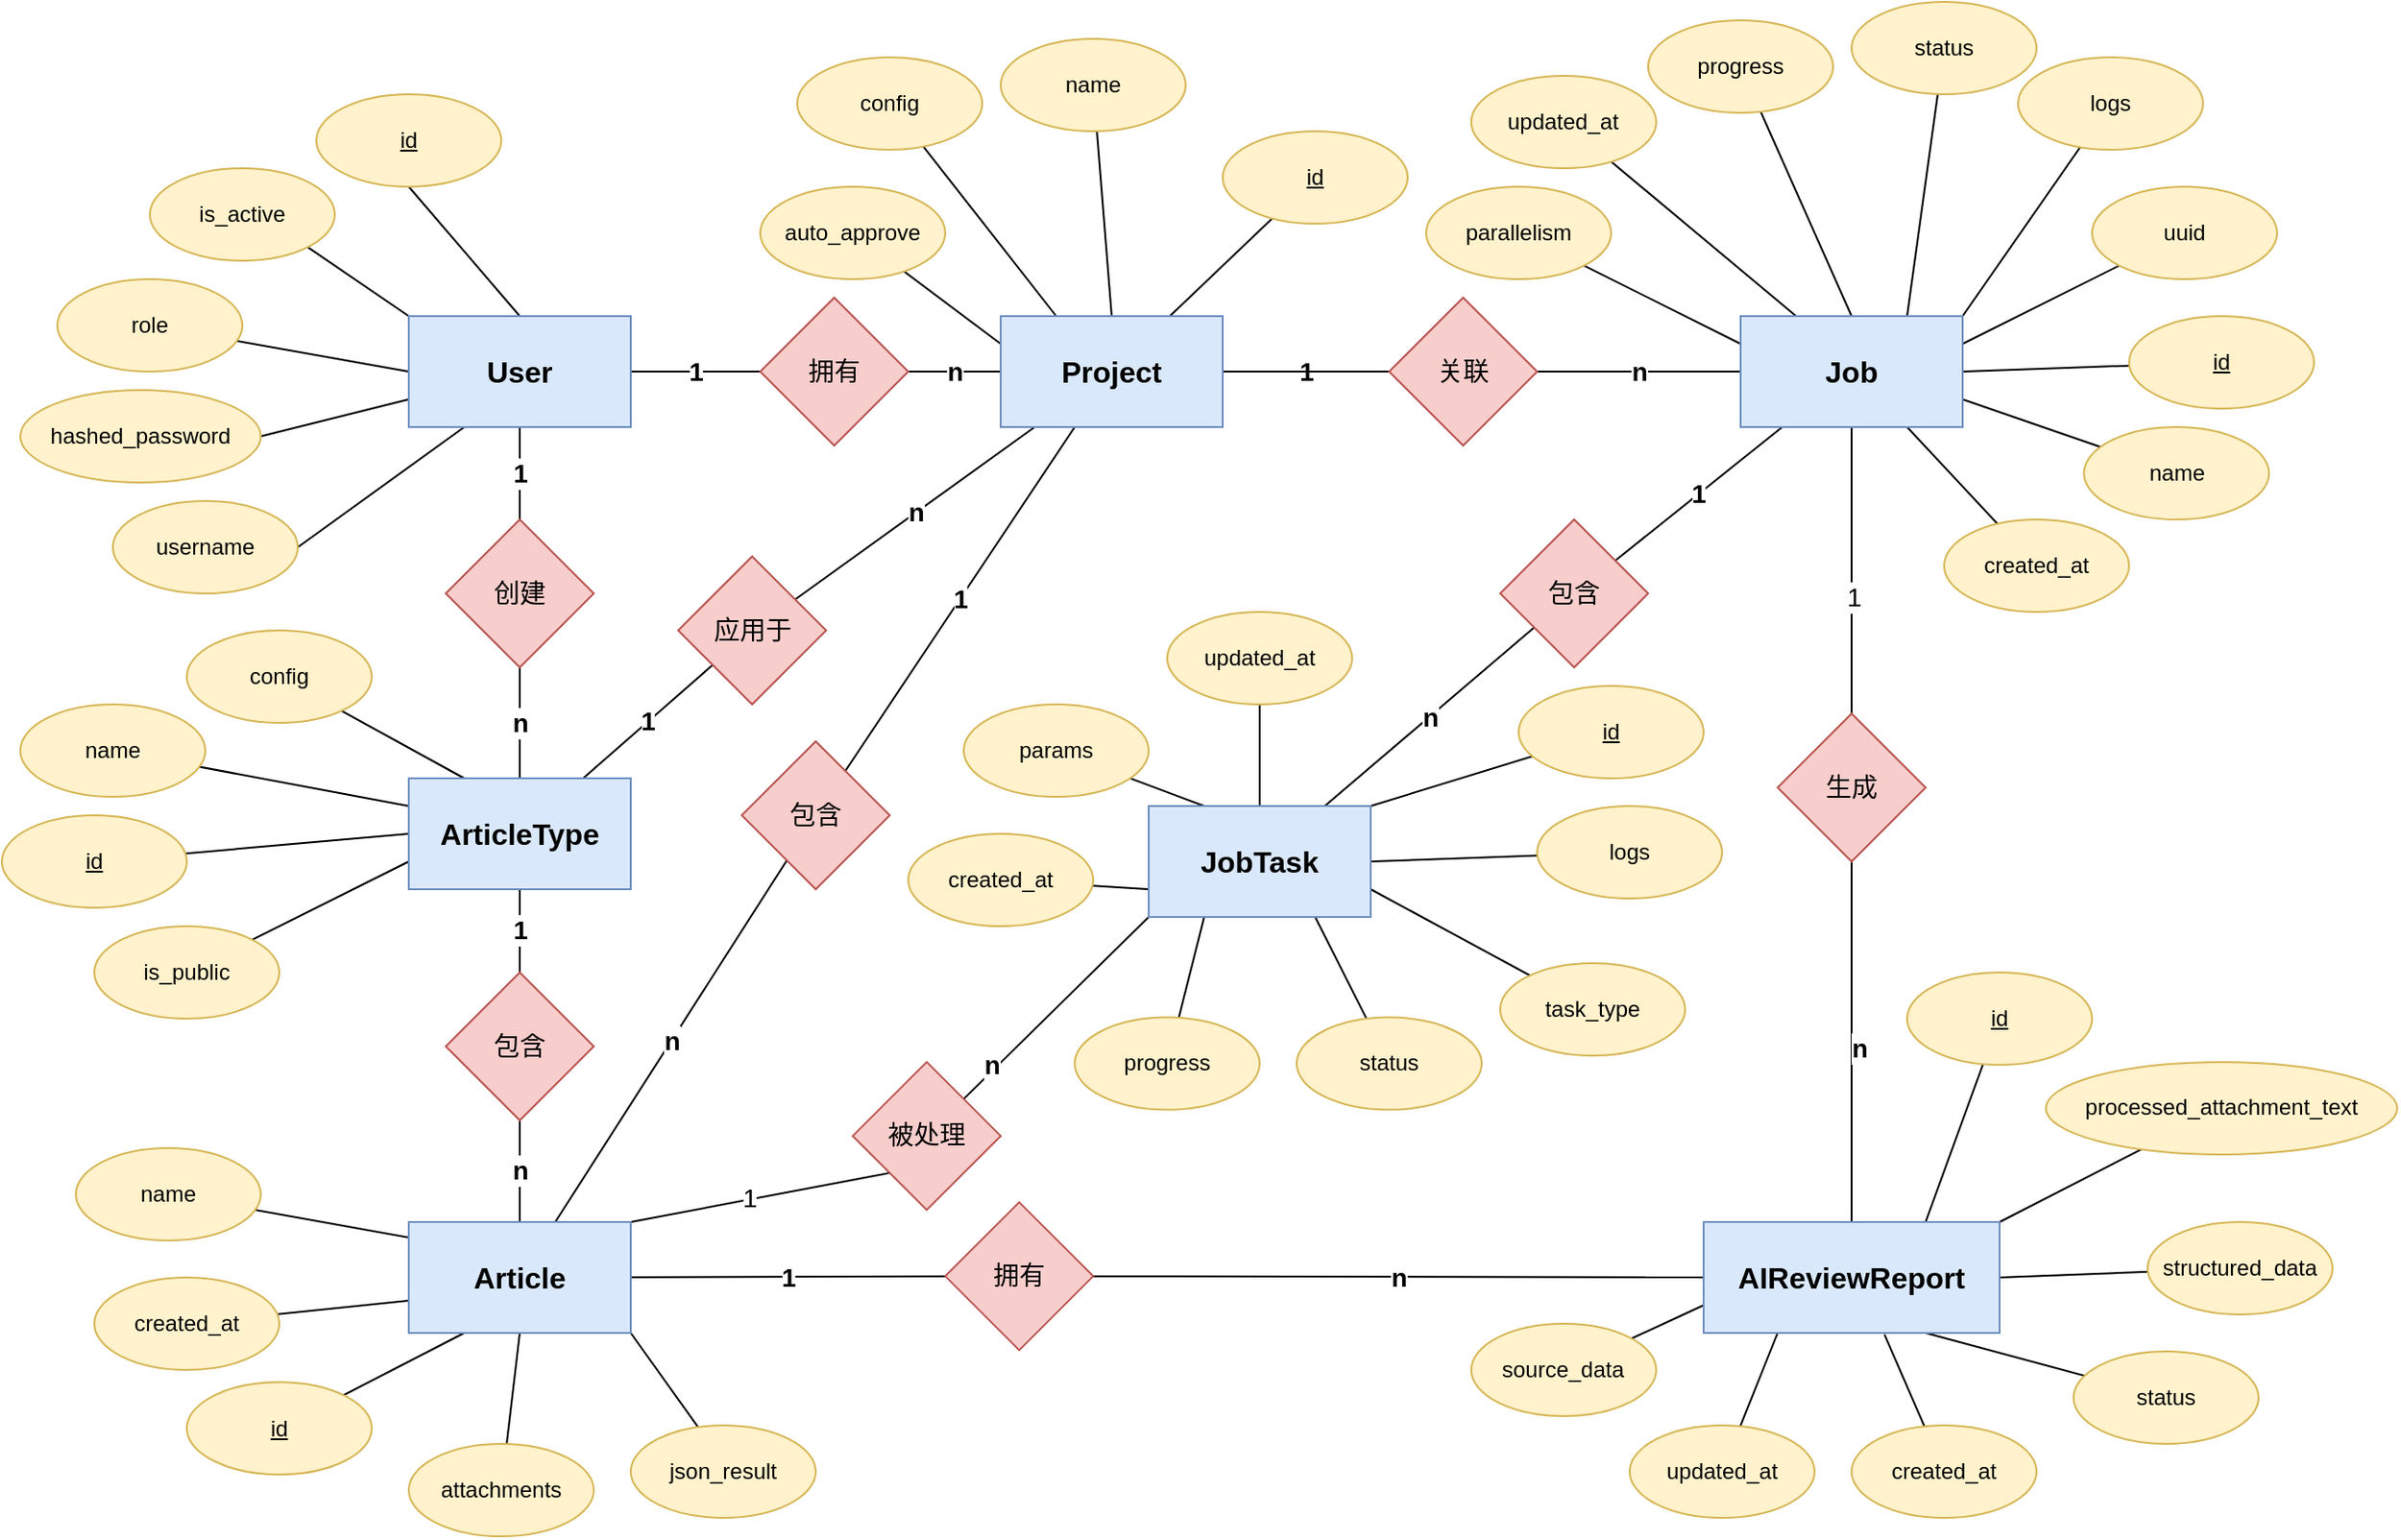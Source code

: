<mxfile version="26.1.1">
  <diagram id="b8f26b5c-89d9-4b7f-9432-519d7440ce40" name="Chen ER图">
    <mxGraphModel dx="3193" dy="1917" grid="1" gridSize="10" guides="1" tooltips="1" connect="1" arrows="1" fold="1" page="1" pageScale="1" pageWidth="1100" pageHeight="850" background="#ffffff" math="0" shadow="0">
      <root>
        <mxCell id="0" />
        <mxCell id="1" parent="0" />
        <mxCell id="95ea416f-9d2f-43e6-8af6-93708b3b0c7b" style="endArrow=none;html=1;rounded=0;exitX=0.5;exitY=0;exitDx=0;exitDy=0;entryX=0.5;entryY=1;entryDx=0;entryDy=0;" parent="1" source="0f52f72b-f653-425e-a764-6e0a7805a11f" target="acbae702-d81c-4e3a-a04f-28ee6f5536e4" edge="1">
          <mxGeometry relative="1" as="geometry">
            <mxPoint x="160" y="-50" as="targetPoint" />
          </mxGeometry>
        </mxCell>
        <mxCell id="088180b4-e568-499a-9685-5843b4ab21eb" style="endArrow=none;html=1;rounded=0;exitX=0.25;exitY=1;exitDx=0;exitDy=0;entryX=1;entryY=0.5;entryDx=0;entryDy=0;" parent="1" source="0f52f72b-f653-425e-a764-6e0a7805a11f" target="afe1233c-95b0-45e9-bfa1-876b697e8bc5" edge="1">
          <mxGeometry relative="1" as="geometry" />
        </mxCell>
        <mxCell id="17a6114d-7385-4bc7-9b52-130e266e1526" style="endArrow=none;html=1;rounded=0;exitX=0;exitY=0.75;exitDx=0;exitDy=0;entryX=1;entryY=0.5;entryDx=0;entryDy=0;" parent="1" source="0f52f72b-f653-425e-a764-6e0a7805a11f" target="5b58e9e0-ceda-48b9-88c9-aed46856b723" edge="1">
          <mxGeometry relative="1" as="geometry" />
        </mxCell>
        <mxCell id="2b4f36e7-c82d-429a-9399-d31b3f6251c6" style="endArrow=none;html=1;rounded=0;exitX=0;exitY=0.5;exitDx=0;exitDy=0;entryX=0.5;entryY=0.5;entryDx=0;entryDy=0;" parent="1" source="0f52f72b-f653-425e-a764-6e0a7805a11f" target="0756bb38-3cab-4e4a-a549-546690431b40" edge="1">
          <mxGeometry relative="1" as="geometry" />
        </mxCell>
        <mxCell id="30afef6e-3878-41d4-88fd-6acea609c1b0" style="endArrow=none;html=1;rounded=0;exitX=0;exitY=0;exitDx=0;exitDy=0;entryX=1;entryY=1;entryDx=0;entryDy=0;" parent="1" source="0f52f72b-f653-425e-a764-6e0a7805a11f" target="a53290d8-2d3c-40f3-b5ca-63de9484700b" edge="1">
          <mxGeometry relative="1" as="geometry" />
        </mxCell>
        <mxCell id="4306bcd9-fefb-49da-bfbe-58f205a47a3d" style="endArrow=none;html=1;rounded=0;exitX=0;exitY=0.5;exitDx=0;exitDy=0;entryX=0.5;entryY=0.5;entryDx=0;entryDy=0;" parent="1" source="64243c71-9cdf-4f65-8f91-01cc7c3189c3" target="740dc73a-60c1-4911-82ab-f6377c8d0152" edge="1">
          <mxGeometry relative="1" as="geometry" />
        </mxCell>
        <mxCell id="b7d748f2-88d3-4289-ac16-7aead9e4d2f0" style="endArrow=none;html=1;rounded=0;exitX=0;exitY=0.25;exitDx=0;exitDy=0;entryX=0.5;entryY=0.5;entryDx=0;entryDy=0;" parent="1" source="64243c71-9cdf-4f65-8f91-01cc7c3189c3" target="65373101-8db9-41cd-b1ce-6ed266073757" edge="1">
          <mxGeometry relative="1" as="geometry" />
        </mxCell>
        <mxCell id="7c41dc10-c5ac-4518-b59c-67a6e8389ff8" style="endArrow=none;html=1;rounded=0;entryX=0.5;entryY=0.5;entryDx=0;entryDy=0;exitX=0;exitY=0.75;exitDx=0;exitDy=0;" parent="1" source="64243c71-9cdf-4f65-8f91-01cc7c3189c3" target="1138cb7f-4fab-4612-97d8-83d34870dc92" edge="1">
          <mxGeometry relative="1" as="geometry">
            <mxPoint x="-690" y="100" as="sourcePoint" />
          </mxGeometry>
        </mxCell>
        <mxCell id="b1f21b5e-9d21-4900-bc99-76fe06db3a29" style="endArrow=none;html=1;rounded=0;exitX=0.25;exitY=0;exitDx=0;exitDy=0;entryX=0.5;entryY=0.5;entryDx=0;entryDy=0;" parent="1" source="64243c71-9cdf-4f65-8f91-01cc7c3189c3" target="0d5b797b-1e06-449f-9a1d-b02db56e9fb0" edge="1">
          <mxGeometry relative="1" as="geometry" />
        </mxCell>
        <mxCell id="4d1b2f7d-12f3-432f-a07e-ddbadd431c89" style="endArrow=none;html=1;rounded=0;exitX=0.25;exitY=1;exitDx=0;exitDy=0;entryX=0.5;entryY=0.5;entryDx=0;entryDy=0;" parent="1" source="a3feb421-9740-455f-ab6f-3b10d7488ae1" target="c6706ea8-3d93-4bf4-88bd-a5fb7600046c" edge="1">
          <mxGeometry relative="1" as="geometry" />
        </mxCell>
        <mxCell id="3d37961e-f525-49d6-a6f8-39d50fe15df6" style="endArrow=none;html=1;rounded=0;exitX=0.5;exitY=0.5;exitDx=0;exitDy=0;entryX=0.5;entryY=0.5;entryDx=0;entryDy=0;" parent="1" source="a3feb421-9740-455f-ab6f-3b10d7488ae1" target="9f529cfb-3b06-42b5-9303-4e60e69c57e5" edge="1">
          <mxGeometry relative="1" as="geometry" />
        </mxCell>
        <mxCell id="6220b486-fcfc-4fce-a974-b45e8eb53eb6" style="endArrow=none;html=1;rounded=0;exitX=0.5;exitY=1;exitDx=0;exitDy=0;entryX=0.5;entryY=0.5;entryDx=0;entryDy=0;" parent="1" source="a3feb421-9740-455f-ab6f-3b10d7488ae1" target="7aab472d-d2fa-491d-bceb-cc0860ea3e8c" edge="1">
          <mxGeometry relative="1" as="geometry" />
        </mxCell>
        <mxCell id="b8845afa-d526-48a1-ac17-544af8bbc650" style="endArrow=none;html=1;rounded=0;exitX=1;exitY=1;exitDx=0;exitDy=0;" parent="1" source="a3feb421-9740-455f-ab6f-3b10d7488ae1" edge="1">
          <mxGeometry relative="1" as="geometry">
            <mxPoint x="-640" y="450" as="targetPoint" />
            <Array as="points" />
          </mxGeometry>
        </mxCell>
        <mxCell id="bcfd6789-8c10-4999-97d2-fa2b61fdf2e9" style="endArrow=none;html=1;rounded=0;exitX=0.5;exitY=0.5;exitDx=0;exitDy=0;entryX=0.5;entryY=0.5;entryDx=0;entryDy=0;" parent="1" source="a3feb421-9740-455f-ab6f-3b10d7488ae1" target="bc27c580-e2f0-415b-afc4-756818281ec3" edge="1">
          <mxGeometry relative="1" as="geometry" />
        </mxCell>
        <mxCell id="512a89dd-329b-4a61-9c20-607a12bb8006" style="endArrow=none;html=1;rounded=0;exitX=0.75;exitY=0;exitDx=0;exitDy=0;entryX=0.5;entryY=0.5;entryDx=0;entryDy=0;" parent="1" source="81144d4e-b6b2-4494-b10d-a7060a1af8f5" target="e337a39f-b75e-4089-88a6-5692681b25d5" edge="1">
          <mxGeometry relative="1" as="geometry" />
        </mxCell>
        <mxCell id="5e4c9f09-4f34-4739-8ea1-2b59a003364d" style="endArrow=none;html=1;rounded=0;exitX=0;exitY=0.75;exitDx=0;exitDy=0;entryX=0.5;entryY=0.5;entryDx=0;entryDy=0;" parent="1" source="81144d4e-b6b2-4494-b10d-a7060a1af8f5" target="8f5333b3-99a9-458f-b97c-34b0340e6f73" edge="1">
          <mxGeometry relative="1" as="geometry" />
        </mxCell>
        <mxCell id="f429280a-8295-4c7d-b786-62bc3654fb8c" style="endArrow=none;html=1;rounded=0;exitX=1;exitY=0;exitDx=0;exitDy=0;entryX=0.5;entryY=0.5;entryDx=0;entryDy=0;" parent="1" source="81144d4e-b6b2-4494-b10d-a7060a1af8f5" target="d9ff9c12-022a-4317-ae55-21c74a1f1d67" edge="1">
          <mxGeometry relative="1" as="geometry" />
        </mxCell>
        <mxCell id="2ac8e14f-6b2f-4d3b-b342-c041e650269c" style="endArrow=none;html=1;rounded=0;exitX=0.611;exitY=1.014;exitDx=0;exitDy=0;entryX=0.5;entryY=0.5;entryDx=0;entryDy=0;exitPerimeter=0;" parent="1" source="81144d4e-b6b2-4494-b10d-a7060a1af8f5" target="fb8cb1fe-d79e-435c-a5c8-87bd6998b6ad" edge="1">
          <mxGeometry relative="1" as="geometry" />
        </mxCell>
        <mxCell id="893ade56-753f-4144-95cb-a02382201107" style="endArrow=none;html=1;rounded=0;exitX=0.25;exitY=1;exitDx=0;exitDy=0;entryX=0.5;entryY=0.5;entryDx=0;entryDy=0;" parent="1" source="81144d4e-b6b2-4494-b10d-a7060a1af8f5" target="3a1f4c1b-7430-49c7-b2cc-0b3b686880a5" edge="1">
          <mxGeometry relative="1" as="geometry" />
        </mxCell>
        <mxCell id="eeb83cee-daed-40b7-b5fd-6c120fa74e95" style="endArrow=none;html=1;rounded=0;exitX=0.75;exitY=1;exitDx=0;exitDy=0;entryX=0.5;entryY=0.5;entryDx=0;entryDy=0;" parent="1" source="81144d4e-b6b2-4494-b10d-a7060a1af8f5" target="023d79ad-2e8a-4738-aef1-9e1fcd5c003e" edge="1">
          <mxGeometry relative="1" as="geometry" />
        </mxCell>
        <mxCell id="77a3cb7c-3d7c-4451-893c-03883ac30a94" style="endArrow=none;html=1;rounded=0;exitX=1;exitY=0.5;exitDx=0;exitDy=0;entryX=0.5;entryY=0.5;entryDx=0;entryDy=0;" parent="1" source="81144d4e-b6b2-4494-b10d-a7060a1af8f5" target="4145046d-454f-4c64-8ec4-bd08d3622750" edge="1">
          <mxGeometry relative="1" as="geometry" />
        </mxCell>
        <mxCell id="9c78e8af-ea51-4eef-bc25-7818cfb2f215" style="endArrow=none;html=1;rounded=0;entryX=0.5;entryY=0.5;entryDx=0;entryDy=0;" parent="1" source="017e96d3-7baf-460e-be7c-a623c13a5a4d" target="b07351f0-4e18-44a6-8b77-e8c61b1ac1f5" edge="1">
          <mxGeometry relative="1" as="geometry" />
        </mxCell>
        <mxCell id="51857fc0-258c-499b-a86f-d460fa66d644" style="endArrow=none;html=1;rounded=0;entryX=0.5;entryY=0.5;entryDx=0;entryDy=0;exitX=0.5;exitY=0;exitDx=0;exitDy=0;" parent="1" source="017e96d3-7baf-460e-be7c-a623c13a5a4d" target="7f134630-fdfb-471f-aaf5-6c0e8c845dc3" edge="1">
          <mxGeometry relative="1" as="geometry">
            <mxPoint x="-400" y="-170" as="sourcePoint" />
          </mxGeometry>
        </mxCell>
        <mxCell id="d6c12f39-f6c2-42f8-9ac9-01d5e901484a" style="endArrow=none;html=1;rounded=0;exitX=0.25;exitY=0;exitDx=0;exitDy=0;entryX=0.5;entryY=0.5;entryDx=0;entryDy=0;" parent="1" source="017e96d3-7baf-460e-be7c-a623c13a5a4d" target="b572a7b3-c54d-4116-ad56-65057f838334" edge="1">
          <mxGeometry relative="1" as="geometry" />
        </mxCell>
        <mxCell id="afedc180-a651-4be0-a167-9daecd683f63" style="endArrow=none;html=1;rounded=0;exitX=0;exitY=0.25;exitDx=0;exitDy=0;entryX=0.5;entryY=0.5;entryDx=0;entryDy=0;" parent="1" source="017e96d3-7baf-460e-be7c-a623c13a5a4d" target="abcb0f0b-b39d-4fb9-b2af-70485494559d" edge="1">
          <mxGeometry relative="1" as="geometry" />
        </mxCell>
        <mxCell id="f42332de-89b5-46b2-8dcd-cda269ad011e" style="endArrow=none;html=1;rounded=0;exitX=1;exitY=0;exitDx=0;exitDy=0;entryX=0.5;entryY=0.5;entryDx=0;entryDy=0;" parent="1" source="9ad82ed9-7e34-482a-b7ef-8e9cdfc7b938" target="4a02a25e-e331-45e6-9b86-166f24a29235" edge="1">
          <mxGeometry relative="1" as="geometry" />
        </mxCell>
        <mxCell id="940b7f6a-f9f7-4b58-bcea-8c97b7f8085d" style="endArrow=none;html=1;rounded=0;entryX=0.5;entryY=0.5;entryDx=0;entryDy=0;exitX=1;exitY=0.75;exitDx=0;exitDy=0;" parent="1" source="9ad82ed9-7e34-482a-b7ef-8e9cdfc7b938" target="f329aab4-d2d6-42c2-9948-4b451bc6bf4d" edge="1">
          <mxGeometry relative="1" as="geometry">
            <mxPoint x="-290" y="130" as="sourcePoint" />
          </mxGeometry>
        </mxCell>
        <mxCell id="49c4babf-3b70-4ed8-9199-d4822d736928" style="endArrow=none;html=1;rounded=0;exitX=0.75;exitY=1;exitDx=0;exitDy=0;entryX=0.5;entryY=0.5;entryDx=0;entryDy=0;" parent="1" source="9ad82ed9-7e34-482a-b7ef-8e9cdfc7b938" target="94631b51-c2d5-4dcf-a5f5-01d8318c5e9a" edge="1">
          <mxGeometry relative="1" as="geometry" />
        </mxCell>
        <mxCell id="23fc3bc9-501e-4b0f-8988-a22d20ff7467" style="endArrow=none;html=1;rounded=0;exitX=0.25;exitY=1;exitDx=0;exitDy=0;entryX=0.5;entryY=0.5;entryDx=0;entryDy=0;" parent="1" source="9ad82ed9-7e34-482a-b7ef-8e9cdfc7b938" target="b2f01658-f7de-4d84-aa2d-f9dd04c55865" edge="1">
          <mxGeometry relative="1" as="geometry" />
        </mxCell>
        <mxCell id="15acafe4-8768-4726-9263-e7b5390b06bc" style="endArrow=none;html=1;rounded=0;entryX=0.5;entryY=0.5;entryDx=0;entryDy=0;exitX=1;exitY=0.5;exitDx=0;exitDy=0;" parent="1" source="9ad82ed9-7e34-482a-b7ef-8e9cdfc7b938" target="39aca77f-5ef5-47ea-89f2-9b23006e168a" edge="1">
          <mxGeometry relative="1" as="geometry">
            <mxPoint x="-280" y="110" as="sourcePoint" />
          </mxGeometry>
        </mxCell>
        <mxCell id="6667185c-e2e8-4586-93e4-0d2a7d46a8a7" style="endArrow=none;html=1;rounded=0;exitX=0.25;exitY=0;exitDx=0;exitDy=0;entryX=0.5;entryY=0.5;entryDx=0;entryDy=0;" parent="1" source="9ad82ed9-7e34-482a-b7ef-8e9cdfc7b938" target="10736081-7aa7-4258-baa6-32b93f8f213e" edge="1">
          <mxGeometry relative="1" as="geometry" />
        </mxCell>
        <mxCell id="a2d192af-3170-49ff-bddb-1c418769bb72" style="endArrow=none;html=1;rounded=0;exitX=0;exitY=0.75;exitDx=0;exitDy=0;entryX=0.5;entryY=0.5;entryDx=0;entryDy=0;" parent="1" source="9ad82ed9-7e34-482a-b7ef-8e9cdfc7b938" target="f652fa52-936d-49e8-8fb5-1e2908df75ad" edge="1">
          <mxGeometry relative="1" as="geometry" />
        </mxCell>
        <mxCell id="9caa5286-72df-4e35-ad8f-ce7bb10374ff" style="endArrow=none;html=1;rounded=0;exitX=0.5;exitY=0;exitDx=0;exitDy=0;entryX=0.5;entryY=0.5;entryDx=0;entryDy=0;" parent="1" source="9ad82ed9-7e34-482a-b7ef-8e9cdfc7b938" target="cd08c92b-2a22-4510-828a-e1309936528c" edge="1">
          <mxGeometry relative="1" as="geometry" />
        </mxCell>
        <mxCell id="500ed551-ce19-4b38-8e55-f0b9113b56b8" style="endArrow=none;html=1;rounded=0;exitX=0.5;exitY=0.5;exitDx=0;exitDy=0;entryX=0.5;entryY=0.5;entryDx=0;entryDy=0;" parent="1" source="682d3e0e-d489-46df-b772-fffde234e973" target="ec9b4d43-aadf-435c-a224-317208901154" edge="1">
          <mxGeometry relative="1" as="geometry" />
        </mxCell>
        <mxCell id="2103f634-88e8-4b9d-a6ff-230eac77adba" style="endArrow=none;html=1;rounded=0;exitX=1;exitY=0.25;exitDx=0;exitDy=0;entryX=0.5;entryY=0.5;entryDx=0;entryDy=0;" parent="1" source="682d3e0e-d489-46df-b772-fffde234e973" target="d366d580-4e07-4304-aa0c-669e9bcfb49e" edge="1">
          <mxGeometry relative="1" as="geometry" />
        </mxCell>
        <mxCell id="8a5da8c1-e912-4eb1-81b3-52943b40bf82" style="endArrow=none;html=1;rounded=0;exitX=1;exitY=0.75;exitDx=0;exitDy=0;entryX=0.5;entryY=0.5;entryDx=0;entryDy=0;" parent="1" source="682d3e0e-d489-46df-b772-fffde234e973" target="f76196b5-c889-4a70-8db1-a758506cd167" edge="1">
          <mxGeometry relative="1" as="geometry" />
        </mxCell>
        <mxCell id="479ebef9-9f4e-4a8e-9ce8-a49355e19ba4" style="endArrow=none;html=1;rounded=0;exitX=0.75;exitY=0;exitDx=0;exitDy=0;entryX=0.5;entryY=0.5;entryDx=0;entryDy=0;" parent="1" source="682d3e0e-d489-46df-b772-fffde234e973" target="8d2a09ae-2011-4f79-9630-cbd5c0b5fb68" edge="1">
          <mxGeometry relative="1" as="geometry" />
        </mxCell>
        <mxCell id="97cccac3-bec2-4e23-8947-e20c45cd33f0" style="endArrow=none;html=1;rounded=0;exitX=0.5;exitY=0;exitDx=0;exitDy=0;entryX=0.5;entryY=0.5;entryDx=0;entryDy=0;" parent="1" source="682d3e0e-d489-46df-b772-fffde234e973" target="8b82b1f7-6f76-438a-9dad-f8a311df664c" edge="1">
          <mxGeometry relative="1" as="geometry" />
        </mxCell>
        <mxCell id="b51e1b19-4d2c-4c3e-aeee-48ee9f3ec0e3" style="endArrow=none;html=1;rounded=0;exitX=1;exitY=0;exitDx=0;exitDy=0;entryX=0.5;entryY=0.5;entryDx=0;entryDy=0;" parent="1" source="682d3e0e-d489-46df-b772-fffde234e973" target="ec8cfb7f-558a-4472-9ff4-d20d8971af96" edge="1">
          <mxGeometry relative="1" as="geometry" />
        </mxCell>
        <mxCell id="3127400f-15f4-46ac-8d8b-ad9a81715ee0" style="endArrow=none;html=1;rounded=0;exitX=0;exitY=0.25;exitDx=0;exitDy=0;entryX=0.5;entryY=0.5;entryDx=0;entryDy=0;" parent="1" source="682d3e0e-d489-46df-b772-fffde234e973" target="44921ad7-ca46-414a-a4d6-ce2132616458" edge="1">
          <mxGeometry relative="1" as="geometry" />
        </mxCell>
        <mxCell id="af0f5193-3fa6-4e40-9077-3162e485e604" style="endArrow=none;html=1;rounded=0;exitX=0.75;exitY=1;exitDx=0;exitDy=0;entryX=0.5;entryY=0.5;entryDx=0;entryDy=0;" parent="1" source="682d3e0e-d489-46df-b772-fffde234e973" target="66d19e7d-ff6c-4532-ba94-e49e0feeae8c" edge="1">
          <mxGeometry relative="1" as="geometry" />
        </mxCell>
        <mxCell id="4a081d12-2856-4768-8a5d-57cd7a8dd90e" style="endArrow=none;html=1;rounded=0;exitX=0.25;exitY=0;exitDx=0;exitDy=0;entryX=0.5;entryY=0.5;entryDx=0;entryDy=0;" parent="1" source="682d3e0e-d489-46df-b772-fffde234e973" target="8ae381b8-52d2-408a-9be6-c50405f8971f" edge="1">
          <mxGeometry relative="1" as="geometry" />
        </mxCell>
        <mxCell id="2a124509-7648-4985-881f-721fca8add86" value="1" style="endArrow=none;html=1;rounded=0;fontSize=14;fontStyle=1;labelBackgroundColor=#FFFFFF;" parent="1" source="0f52f72b-f653-425e-a764-6e0a7805a11f" target="b064bb81-0089-4058-bb31-ed2b7c9ce758" edge="1">
          <mxGeometry relative="1" as="geometry" />
        </mxCell>
        <mxCell id="7a6685f8-4eed-451e-aa59-11d8da59e939" value="n" style="endArrow=none;html=1;rounded=0;fontSize=14;fontStyle=1;labelBackgroundColor=#FFFFFF;" parent="1" source="b064bb81-0089-4058-bb31-ed2b7c9ce758" target="64243c71-9cdf-4f65-8f91-01cc7c3189c3" edge="1">
          <mxGeometry relative="1" as="geometry" />
        </mxCell>
        <mxCell id="a3ae88b5-da59-4c04-b9df-0e197bb0cc25" value="1" style="endArrow=none;html=1;rounded=0;fontSize=14;fontStyle=1;labelBackgroundColor=#FFFFFF;" parent="1" source="0f52f72b-f653-425e-a764-6e0a7805a11f" target="2e6ba168-9de8-4def-b25f-e8a09bd5208a" edge="1">
          <mxGeometry relative="1" as="geometry" />
        </mxCell>
        <mxCell id="ec668ec6-202b-4fa2-b9fa-816c7b5cd1e0" value="n" style="endArrow=none;html=1;rounded=0;fontSize=14;fontStyle=1;labelBackgroundColor=#FFFFFF;" parent="1" source="2e6ba168-9de8-4def-b25f-e8a09bd5208a" target="017e96d3-7baf-460e-be7c-a623c13a5a4d" edge="1">
          <mxGeometry relative="1" as="geometry" />
        </mxCell>
        <mxCell id="6201b3e0-709e-4759-9956-2c34774fdc37" value="1" style="endArrow=none;html=1;rounded=0;fontSize=14;fontStyle=1;labelBackgroundColor=#FFFFFF;" parent="1" source="64243c71-9cdf-4f65-8f91-01cc7c3189c3" target="c8b34bcb-e5e6-45e2-b5e8-ff7d5fbd7eba" edge="1">
          <mxGeometry relative="1" as="geometry" />
        </mxCell>
        <mxCell id="3cd39083-3c16-423f-90c5-911ad7cd0bfe" value="n" style="endArrow=none;html=1;rounded=0;fontSize=14;fontStyle=1;labelBackgroundColor=#FFFFFF;" parent="1" source="c8b34bcb-e5e6-45e2-b5e8-ff7d5fbd7eba" target="a3feb421-9740-455f-ab6f-3b10d7488ae1" edge="1">
          <mxGeometry relative="1" as="geometry" />
        </mxCell>
        <mxCell id="fac2f07f-8f0e-4b1c-9aea-1b24084505cf" value="1" style="endArrow=none;html=1;rounded=0;fontSize=14;fontStyle=1;labelBackgroundColor=#FFFFFF;" parent="1" source="64243c71-9cdf-4f65-8f91-01cc7c3189c3" target="1134b965-5645-4168-a20f-41c600278583" edge="1">
          <mxGeometry relative="1" as="geometry" />
        </mxCell>
        <mxCell id="e1ce40af-6a80-41b1-a610-0f3f5f237905" value="n" style="endArrow=none;html=1;rounded=0;fontSize=14;fontStyle=1;labelBackgroundColor=#FFFFFF;" parent="1" source="1134b965-5645-4168-a20f-41c600278583" target="017e96d3-7baf-460e-be7c-a623c13a5a4d" edge="1">
          <mxGeometry relative="1" as="geometry" />
        </mxCell>
        <mxCell id="224f3afd-bfcd-40ad-92c9-15676c101c0d" value="1" style="endArrow=none;html=1;rounded=0;fontSize=14;fontStyle=1;labelBackgroundColor=#FFFFFF;" parent="1" source="017e96d3-7baf-460e-be7c-a623c13a5a4d" target="5832b5ce-5884-4612-a27b-b08152fceed5" edge="1">
          <mxGeometry relative="1" as="geometry" />
        </mxCell>
        <mxCell id="7001757a-912f-4f95-8611-bd76d1e3fb9b" value="n" style="endArrow=none;html=1;rounded=0;fontSize=14;fontStyle=1;labelBackgroundColor=#FFFFFF;" parent="1" source="5832b5ce-5884-4612-a27b-b08152fceed5" target="a3feb421-9740-455f-ab6f-3b10d7488ae1" edge="1">
          <mxGeometry relative="1" as="geometry" />
        </mxCell>
        <mxCell id="07a2efa6-8c67-4f25-9db2-75e64abbc559" value="1" style="endArrow=none;html=1;rounded=0;fontSize=14;fontStyle=1;labelBackgroundColor=#FFFFFF;" parent="1" source="017e96d3-7baf-460e-be7c-a623c13a5a4d" target="66c4b899-4ca0-4702-81bd-f78cce6bb219" edge="1">
          <mxGeometry relative="1" as="geometry" />
        </mxCell>
        <mxCell id="d34d901b-1a99-4816-988f-52035b8d9e9d" value="n" style="endArrow=none;html=1;rounded=0;fontSize=14;fontStyle=1;labelBackgroundColor=#FFFFFF;exitX=1;exitY=0.5;exitDx=0;exitDy=0;" parent="1" source="66c4b899-4ca0-4702-81bd-f78cce6bb219" target="682d3e0e-d489-46df-b772-fffde234e973" edge="1">
          <mxGeometry relative="1" as="geometry" />
        </mxCell>
        <mxCell id="5c1c5e2b-0417-4bb3-8227-00f1c42f43dc" value="1" style="endArrow=none;html=1;rounded=0;fontSize=14;fontStyle=1;labelBackgroundColor=#FFFFFF;" parent="1" source="a3feb421-9740-455f-ab6f-3b10d7488ae1" target="ce8cdcd6-ee75-42b0-9690-b7d93cfce0c6" edge="1">
          <mxGeometry relative="1" as="geometry" />
        </mxCell>
        <mxCell id="465e5711-a5d2-4f84-9989-09bb43367a14" value="n" style="endArrow=none;html=1;rounded=0;fontSize=14;fontStyle=1;labelBackgroundColor=#FFFFFF;" parent="1" source="ce8cdcd6-ee75-42b0-9690-b7d93cfce0c6" target="81144d4e-b6b2-4494-b10d-a7060a1af8f5" edge="1">
          <mxGeometry relative="1" as="geometry" />
        </mxCell>
        <mxCell id="bcae5869-c9c9-4bc7-8fc8-f9a230ae7a9b" value="1" style="endArrow=none;html=1;rounded=0;fontSize=14;fontStyle=1;labelBackgroundColor=#FFFFFF;" parent="1" source="682d3e0e-d489-46df-b772-fffde234e973" target="10db27b4-4c9e-49e6-ad9b-dfdd784d947e" edge="1">
          <mxGeometry relative="1" as="geometry" />
        </mxCell>
        <mxCell id="00bfa9ef-7cc0-4b9c-a19f-021b90425fea" value="n" style="endArrow=none;html=1;rounded=0;fontSize=14;fontStyle=1;labelBackgroundColor=#FFFFFF;" parent="1" source="10db27b4-4c9e-49e6-ad9b-dfdd784d947e" target="9ad82ed9-7e34-482a-b7ef-8e9cdfc7b938" edge="1">
          <mxGeometry relative="1" as="geometry" />
        </mxCell>
        <mxCell id="9IuJPhLkIu5r5T0pvkx9-5" value="" style="endArrow=none;html=1;rounded=0;fontSize=14;fontStyle=1;labelBackgroundColor=#FFFFFF;" edge="1" parent="1" source="66c4b899-4ca0-4702-81bd-f78cce6bb219" target="017e96d3-7baf-460e-be7c-a623c13a5a4d">
          <mxGeometry relative="1" as="geometry">
            <mxPoint x="237" y="508" as="sourcePoint" />
            <mxPoint x="183" y="-120" as="targetPoint" />
          </mxGeometry>
        </mxCell>
        <mxCell id="9IuJPhLkIu5r5T0pvkx9-23" value="" style="endArrow=none;html=1;rounded=0;entryX=0.5;entryY=1;entryDx=0;entryDy=0;exitX=0.5;exitY=0;exitDx=0;exitDy=0;textShadow=1;fontSize=14;fontStyle=1" edge="1" parent="1" source="9IuJPhLkIu5r5T0pvkx9-7" target="682d3e0e-d489-46df-b772-fffde234e973">
          <mxGeometry width="50" height="50" relative="1" as="geometry">
            <mxPoint x="-50" as="sourcePoint" />
            <mxPoint y="-50" as="targetPoint" />
          </mxGeometry>
        </mxCell>
        <mxCell id="9IuJPhLkIu5r5T0pvkx9-38" value="1" style="edgeLabel;html=1;align=center;verticalAlign=middle;resizable=0;points=[];fontSize=14;" vertex="1" connectable="0" parent="9IuJPhLkIu5r5T0pvkx9-23">
          <mxGeometry x="-0.189" y="-1" relative="1" as="geometry">
            <mxPoint as="offset" />
          </mxGeometry>
        </mxCell>
        <mxCell id="9IuJPhLkIu5r5T0pvkx9-24" value="" style="endArrow=none;html=1;rounded=0;entryX=0.5;entryY=1;entryDx=0;entryDy=0;exitX=0.5;exitY=0;exitDx=0;exitDy=0;" edge="1" parent="1" source="81144d4e-b6b2-4494-b10d-a7060a1af8f5" target="9IuJPhLkIu5r5T0pvkx9-7">
          <mxGeometry width="50" height="50" relative="1" as="geometry">
            <mxPoint x="-50" y="170" as="sourcePoint" />
            <mxPoint y="120" as="targetPoint" />
          </mxGeometry>
        </mxCell>
        <mxCell id="9IuJPhLkIu5r5T0pvkx9-39" value="n" style="edgeLabel;html=1;align=center;verticalAlign=middle;resizable=0;points=[];fontSize=14;fontStyle=1" vertex="1" connectable="0" parent="9IuJPhLkIu5r5T0pvkx9-24">
          <mxGeometry x="-0.033" y="-4" relative="1" as="geometry">
            <mxPoint as="offset" />
          </mxGeometry>
        </mxCell>
        <mxCell id="9IuJPhLkIu5r5T0pvkx9-32" value="" style="endArrow=none;html=1;rounded=0;exitX=1;exitY=0;exitDx=0;exitDy=0;entryX=0;entryY=1;entryDx=0;entryDy=0;fontSize=14;fontStyle=1" edge="1" parent="1" source="a3feb421-9740-455f-ab6f-3b10d7488ae1" target="9IuJPhLkIu5r5T0pvkx9-30">
          <mxGeometry width="50" height="50" relative="1" as="geometry">
            <mxPoint x="-670" y="320" as="sourcePoint" />
            <mxPoint x="-620" y="270" as="targetPoint" />
          </mxGeometry>
        </mxCell>
        <mxCell id="9IuJPhLkIu5r5T0pvkx9-36" value="1" style="edgeLabel;html=1;align=center;verticalAlign=middle;resizable=0;points=[];fontSize=14;" vertex="1" connectable="0" parent="9IuJPhLkIu5r5T0pvkx9-32">
          <mxGeometry x="-0.089" relative="1" as="geometry">
            <mxPoint y="-1" as="offset" />
          </mxGeometry>
        </mxCell>
        <mxCell id="9IuJPhLkIu5r5T0pvkx9-33" value="" style="endArrow=none;html=1;rounded=0;exitX=1;exitY=0;exitDx=0;exitDy=0;entryX=0;entryY=1;entryDx=0;entryDy=0;" edge="1" parent="1" source="9IuJPhLkIu5r5T0pvkx9-30" target="9ad82ed9-7e34-482a-b7ef-8e9cdfc7b938">
          <mxGeometry width="50" height="50" relative="1" as="geometry">
            <mxPoint x="-480" y="243.44" as="sourcePoint" />
            <mxPoint x="-430" y="193.44" as="targetPoint" />
          </mxGeometry>
        </mxCell>
        <mxCell id="9IuJPhLkIu5r5T0pvkx9-37" value="n" style="edgeLabel;html=1;align=center;verticalAlign=middle;resizable=0;points=[];fontStyle=1;fontSize=14;" vertex="1" connectable="0" parent="9IuJPhLkIu5r5T0pvkx9-33">
          <mxGeometry x="-0.653" y="2" relative="1" as="geometry">
            <mxPoint x="-1" as="offset" />
          </mxGeometry>
        </mxCell>
        <mxCell id="0f52f72b-f653-425e-a764-6e0a7805a11f" value="User" style="rounded=0;whiteSpace=wrap;html=1;fillColor=#dae8fc;strokeColor=#6c8ebf;fontSize=16;fontStyle=1;" parent="1" vertex="1">
          <mxGeometry x="-810" y="-170" width="120" height="60" as="geometry" />
        </mxCell>
        <mxCell id="acbae702-d81c-4e3a-a04f-28ee6f5536e4" value="id" style="ellipse;whiteSpace=wrap;html=1;fillColor=#fff2cc;strokeColor=#d6b656;fontStyle=4;" parent="1" vertex="1">
          <mxGeometry x="-860.0" y="-290" width="100" height="50" as="geometry" />
        </mxCell>
        <mxCell id="afe1233c-95b0-45e9-bfa1-876b697e8bc5" value="username" style="ellipse;whiteSpace=wrap;html=1;fillColor=#fff2cc;strokeColor=#d6b656;" parent="1" vertex="1">
          <mxGeometry x="-969.997" y="-70.0" width="100" height="50" as="geometry" />
        </mxCell>
        <mxCell id="5b58e9e0-ceda-48b9-88c9-aed46856b723" value="hashed_password" style="ellipse;whiteSpace=wrap;html=1;fillColor=#fff2cc;strokeColor=#d6b656;" parent="1" vertex="1">
          <mxGeometry x="-1020" y="-130" width="130" height="50" as="geometry" />
        </mxCell>
        <mxCell id="0756bb38-3cab-4e4a-a549-546690431b40" value="role" style="ellipse;whiteSpace=wrap;html=1;fillColor=#fff2cc;strokeColor=#d6b656;" parent="1" vertex="1">
          <mxGeometry x="-1000.003" y="-190.001" width="100" height="50" as="geometry" />
        </mxCell>
        <mxCell id="a53290d8-2d3c-40f3-b5ca-63de9484700b" value="is_active" style="ellipse;whiteSpace=wrap;html=1;fillColor=#fff2cc;strokeColor=#d6b656;" parent="1" vertex="1">
          <mxGeometry x="-949.997" y="-250.0" width="100" height="50" as="geometry" />
        </mxCell>
        <mxCell id="64243c71-9cdf-4f65-8f91-01cc7c3189c3" value="ArticleType" style="rounded=0;whiteSpace=wrap;html=1;fillColor=#dae8fc;strokeColor=#6c8ebf;fontSize=16;fontStyle=1;" parent="1" vertex="1">
          <mxGeometry x="-810.01" y="80" width="120" height="60" as="geometry" />
        </mxCell>
        <mxCell id="740dc73a-60c1-4911-82ab-f6377c8d0152" value="id" style="ellipse;whiteSpace=wrap;html=1;fillColor=#fff2cc;strokeColor=#d6b656;fontStyle=4;" parent="1" vertex="1">
          <mxGeometry x="-1030" y="100" width="100" height="50" as="geometry" />
        </mxCell>
        <mxCell id="65373101-8db9-41cd-b1ce-6ed266073757" value="name" style="ellipse;whiteSpace=wrap;html=1;fillColor=#fff2cc;strokeColor=#d6b656;" parent="1" vertex="1">
          <mxGeometry x="-1019.997" y="40.0" width="100" height="50" as="geometry" />
        </mxCell>
        <mxCell id="1138cb7f-4fab-4612-97d8-83d34870dc92" value="is_public" style="ellipse;whiteSpace=wrap;html=1;fillColor=#fff2cc;strokeColor=#d6b656;" parent="1" vertex="1">
          <mxGeometry x="-980.003" y="160.001" width="100" height="50" as="geometry" />
        </mxCell>
        <mxCell id="0d5b797b-1e06-449f-9a1d-b02db56e9fb0" value="config" style="ellipse;whiteSpace=wrap;html=1;fillColor=#fff2cc;strokeColor=#d6b656;" parent="1" vertex="1">
          <mxGeometry x="-930.003" y="-0.001" width="100" height="50" as="geometry" />
        </mxCell>
        <mxCell id="a3feb421-9740-455f-ab6f-3b10d7488ae1" value="Article" style="rounded=0;whiteSpace=wrap;html=1;fillColor=#dae8fc;strokeColor=#6c8ebf;fontSize=16;fontStyle=1;" parent="1" vertex="1">
          <mxGeometry x="-810.01" y="320" width="120" height="60" as="geometry" />
        </mxCell>
        <mxCell id="c6706ea8-3d93-4bf4-88bd-a5fb7600046c" value="id" style="ellipse;whiteSpace=wrap;html=1;fillColor=#fff2cc;strokeColor=#d6b656;fontStyle=4;" parent="1" vertex="1">
          <mxGeometry x="-930" y="406.57" width="100" height="50" as="geometry" />
        </mxCell>
        <mxCell id="9f529cfb-3b06-42b5-9303-4e60e69c57e5" value="name" style="ellipse;whiteSpace=wrap;html=1;fillColor=#fff2cc;strokeColor=#d6b656;" parent="1" vertex="1">
          <mxGeometry x="-990.001" y="279.999" width="100" height="50" as="geometry" />
        </mxCell>
        <mxCell id="7aab472d-d2fa-491d-bceb-cc0860ea3e8c" value="attachments" style="ellipse;whiteSpace=wrap;html=1;fillColor=#fff2cc;strokeColor=#d6b656;" parent="1" vertex="1">
          <mxGeometry x="-810" y="440" width="100" height="50" as="geometry" />
        </mxCell>
        <mxCell id="6fb69afa-db4c-4bb3-9ec8-4d8c2cc37bf7" value="json_result" style="ellipse;whiteSpace=wrap;html=1;fillColor=#fff2cc;strokeColor=#d6b656;" parent="1" vertex="1">
          <mxGeometry x="-690.01" y="430.0" width="100" height="50" as="geometry" />
        </mxCell>
        <mxCell id="bc27c580-e2f0-415b-afc4-756818281ec3" value="created_at" style="ellipse;whiteSpace=wrap;html=1;fillColor=#fff2cc;strokeColor=#d6b656;" parent="1" vertex="1">
          <mxGeometry x="-980" y="350" width="100" height="50" as="geometry" />
        </mxCell>
        <mxCell id="81144d4e-b6b2-4494-b10d-a7060a1af8f5" value="AIReviewReport" style="rounded=0;whiteSpace=wrap;html=1;fillColor=#dae8fc;strokeColor=#6c8ebf;fontSize=16;fontStyle=1;" parent="1" vertex="1">
          <mxGeometry x="-110.0" y="320" width="160" height="60" as="geometry" />
        </mxCell>
        <mxCell id="e337a39f-b75e-4089-88a6-5692681b25d5" value="id" style="ellipse;whiteSpace=wrap;html=1;fillColor=#fff2cc;strokeColor=#d6b656;fontStyle=4;" parent="1" vertex="1">
          <mxGeometry y="185.0" width="100" height="50" as="geometry" />
        </mxCell>
        <mxCell id="8f5333b3-99a9-458f-b97c-34b0340e6f73" value="source_data" style="ellipse;whiteSpace=wrap;html=1;fillColor=#fff2cc;strokeColor=#d6b656;" parent="1" vertex="1">
          <mxGeometry x="-235.62" y="375.005" width="100" height="50" as="geometry" />
        </mxCell>
        <mxCell id="d9ff9c12-022a-4317-ae55-21c74a1f1d67" value="processed_attachment_text" style="ellipse;whiteSpace=wrap;html=1;fillColor=#fff2cc;strokeColor=#d6b656;" parent="1" vertex="1">
          <mxGeometry x="75.01" y="233.44" width="190" height="50" as="geometry" />
        </mxCell>
        <mxCell id="fb8cb1fe-d79e-435c-a5c8-87bd6998b6ad" value="created_at" style="ellipse;whiteSpace=wrap;html=1;fillColor=#fff2cc;strokeColor=#d6b656;" parent="1" vertex="1">
          <mxGeometry x="-30.005" y="430.006" width="100" height="50" as="geometry" />
        </mxCell>
        <mxCell id="3a1f4c1b-7430-49c7-b2cc-0b3b686880a5" value="updated_at" style="ellipse;whiteSpace=wrap;html=1;fillColor=#fff2cc;strokeColor=#d6b656;" parent="1" vertex="1">
          <mxGeometry x="-150.0" y="430.005" width="100" height="50" as="geometry" />
        </mxCell>
        <mxCell id="023d79ad-2e8a-4738-aef1-9e1fcd5c003e" value="status" style="ellipse;whiteSpace=wrap;html=1;fillColor=#fff2cc;strokeColor=#d6b656;" parent="1" vertex="1">
          <mxGeometry x="89.997" y="390.005" width="100" height="50" as="geometry" />
        </mxCell>
        <mxCell id="4145046d-454f-4c64-8ec4-bd08d3622750" value="structured_data" style="ellipse;whiteSpace=wrap;html=1;fillColor=#fff2cc;strokeColor=#d6b656;" parent="1" vertex="1">
          <mxGeometry x="129.998" y="319.998" width="100" height="50" as="geometry" />
        </mxCell>
        <mxCell id="b07351f0-4e18-44a6-8b77-e8c61b1ac1f5" value="id" style="ellipse;whiteSpace=wrap;html=1;fillColor=#fff2cc;strokeColor=#d6b656;fontStyle=4;" parent="1" vertex="1">
          <mxGeometry x="-370" y="-270" width="100" height="50" as="geometry" />
        </mxCell>
        <mxCell id="7f134630-fdfb-471f-aaf5-6c0e8c845dc3" value="name" style="ellipse;whiteSpace=wrap;html=1;fillColor=#fff2cc;strokeColor=#d6b656;" parent="1" vertex="1">
          <mxGeometry x="-490" y="-319.995" width="100" height="50" as="geometry" />
        </mxCell>
        <mxCell id="b572a7b3-c54d-4116-ad56-65057f838334" value="config" style="ellipse;whiteSpace=wrap;html=1;fillColor=#fff2cc;strokeColor=#d6b656;" parent="1" vertex="1">
          <mxGeometry x="-600" y="-309.995" width="100" height="50" as="geometry" />
        </mxCell>
        <mxCell id="abcb0f0b-b39d-4fb9-b2af-70485494559d" value="auto_approve" style="ellipse;whiteSpace=wrap;html=1;fillColor=#fff2cc;strokeColor=#d6b656;" parent="1" vertex="1">
          <mxGeometry x="-620" y="-240.0" width="100" height="50" as="geometry" />
        </mxCell>
        <mxCell id="9ad82ed9-7e34-482a-b7ef-8e9cdfc7b938" value="JobTask" style="rounded=0;whiteSpace=wrap;html=1;fillColor=#dae8fc;strokeColor=#6c8ebf;fontSize=16;fontStyle=1;" parent="1" vertex="1">
          <mxGeometry x="-410" y="95" width="120" height="60" as="geometry" />
        </mxCell>
        <mxCell id="4a02a25e-e331-45e6-9b86-166f24a29235" value="id" style="ellipse;whiteSpace=wrap;html=1;fillColor=#fff2cc;strokeColor=#d6b656;fontStyle=4;" parent="1" vertex="1">
          <mxGeometry x="-210" y="30" width="100" height="50" as="geometry" />
        </mxCell>
        <mxCell id="f329aab4-d2d6-42c2-9948-4b451bc6bf4d" value="task_type" style="ellipse;whiteSpace=wrap;html=1;fillColor=#fff2cc;strokeColor=#d6b656;" parent="1" vertex="1">
          <mxGeometry x="-219.987" y="180.0" width="100" height="50" as="geometry" />
        </mxCell>
        <mxCell id="94631b51-c2d5-4dcf-a5f5-01d8318c5e9a" value="status" style="ellipse;whiteSpace=wrap;html=1;fillColor=#fff2cc;strokeColor=#d6b656;" parent="1" vertex="1">
          <mxGeometry x="-329.993" y="209.3" width="100" height="50" as="geometry" />
        </mxCell>
        <mxCell id="b2f01658-f7de-4d84-aa2d-f9dd04c55865" value="progress" style="ellipse;whiteSpace=wrap;html=1;fillColor=#fff2cc;strokeColor=#d6b656;" parent="1" vertex="1">
          <mxGeometry x="-450.003" y="209.301" width="100" height="50" as="geometry" />
        </mxCell>
        <mxCell id="39aca77f-5ef5-47ea-89f2-9b23006e168a" value="logs" style="ellipse;whiteSpace=wrap;html=1;fillColor=#fff2cc;strokeColor=#d6b656;" parent="1" vertex="1">
          <mxGeometry x="-200" y="95" width="100" height="50" as="geometry" />
        </mxCell>
        <mxCell id="10736081-7aa7-4258-baa6-32b93f8f213e" value="params" style="ellipse;whiteSpace=wrap;html=1;fillColor=#fff2cc;strokeColor=#d6b656;" parent="1" vertex="1">
          <mxGeometry x="-510.003" y="40.0" width="100" height="50" as="geometry" />
        </mxCell>
        <mxCell id="f652fa52-936d-49e8-8fb5-1e2908df75ad" value="created_at" style="ellipse;whiteSpace=wrap;html=1;fillColor=#fff2cc;strokeColor=#d6b656;" parent="1" vertex="1">
          <mxGeometry x="-539.997" y="110.0" width="100" height="50" as="geometry" />
        </mxCell>
        <mxCell id="cd08c92b-2a22-4510-828a-e1309936528c" value="updated_at" style="ellipse;whiteSpace=wrap;html=1;fillColor=#fff2cc;strokeColor=#d6b656;" parent="1" vertex="1">
          <mxGeometry x="-400.007" y="-10.001" width="100" height="50" as="geometry" />
        </mxCell>
        <mxCell id="682d3e0e-d489-46df-b772-fffde234e973" value="Job" style="rounded=0;whiteSpace=wrap;html=1;fillColor=#dae8fc;strokeColor=#6c8ebf;fontSize=16;fontStyle=1;" parent="1" vertex="1">
          <mxGeometry x="-90" y="-170" width="120" height="60" as="geometry" />
        </mxCell>
        <mxCell id="ec9b4d43-aadf-435c-a224-317208901154" value="id" style="ellipse;whiteSpace=wrap;html=1;fillColor=#fff2cc;strokeColor=#d6b656;fontStyle=4;" parent="1" vertex="1">
          <mxGeometry x="120.01" y="-170" width="100" height="50" as="geometry" />
        </mxCell>
        <mxCell id="d366d580-4e07-4304-aa0c-669e9bcfb49e" value="uuid" style="ellipse;whiteSpace=wrap;html=1;fillColor=#fff2cc;strokeColor=#d6b656;" parent="1" vertex="1">
          <mxGeometry x="100.003" y="-239.999" width="100" height="50" as="geometry" />
        </mxCell>
        <mxCell id="f76196b5-c889-4a70-8db1-a758506cd167" value="name" style="ellipse;whiteSpace=wrap;html=1;fillColor=#fff2cc;strokeColor=#d6b656;" parent="1" vertex="1">
          <mxGeometry x="95.627" y="-110.0" width="100" height="50" as="geometry" />
        </mxCell>
        <mxCell id="8d2a09ae-2011-4f79-9630-cbd5c0b5fb68" value="status" style="ellipse;whiteSpace=wrap;html=1;fillColor=#fff2cc;strokeColor=#d6b656;" parent="1" vertex="1">
          <mxGeometry x="-30.003" y="-339.999" width="100" height="50" as="geometry" />
        </mxCell>
        <mxCell id="8b82b1f7-6f76-438a-9dad-f8a311df664c" value="progress" style="ellipse;whiteSpace=wrap;html=1;fillColor=#fff2cc;strokeColor=#d6b656;" parent="1" vertex="1">
          <mxGeometry x="-140" y="-330" width="100" height="50" as="geometry" />
        </mxCell>
        <mxCell id="ec8cfb7f-558a-4472-9ff4-d20d8971af96" value="logs" style="ellipse;whiteSpace=wrap;html=1;fillColor=#fff2cc;strokeColor=#d6b656;" parent="1" vertex="1">
          <mxGeometry x="59.997" y="-309.991" width="100" height="50" as="geometry" />
        </mxCell>
        <mxCell id="44921ad7-ca46-414a-a4d6-ce2132616458" value="parallelism" style="ellipse;whiteSpace=wrap;html=1;fillColor=#fff2cc;strokeColor=#d6b656;" parent="1" vertex="1">
          <mxGeometry x="-260.003" y="-240.0" width="100" height="50" as="geometry" />
        </mxCell>
        <mxCell id="66d19e7d-ff6c-4532-ba94-e49e0feeae8c" value="created_at" style="ellipse;whiteSpace=wrap;html=1;fillColor=#fff2cc;strokeColor=#d6b656;" parent="1" vertex="1">
          <mxGeometry x="20.003" y="-60.0" width="100" height="50" as="geometry" />
        </mxCell>
        <mxCell id="8ae381b8-52d2-408a-9be6-c50405f8971f" value="updated_at" style="ellipse;whiteSpace=wrap;html=1;fillColor=#fff2cc;strokeColor=#d6b656;" parent="1" vertex="1">
          <mxGeometry x="-235.617" y="-300.001" width="100" height="50" as="geometry" />
        </mxCell>
        <mxCell id="b064bb81-0089-4058-bb31-ed2b7c9ce758" value="创建" style="rhombus;whiteSpace=wrap;html=1;fillColor=#f8cecc;strokeColor=#b85450;fontSize=14;" parent="1" vertex="1">
          <mxGeometry x="-790" y="-60" width="80" height="80" as="geometry" />
        </mxCell>
        <mxCell id="2e6ba168-9de8-4def-b25f-e8a09bd5208a" value="拥有" style="rhombus;whiteSpace=wrap;html=1;fillColor=#f8cecc;strokeColor=#b85450;fontSize=14;" parent="1" vertex="1">
          <mxGeometry x="-620" y="-180" width="80" height="80" as="geometry" />
        </mxCell>
        <mxCell id="c8b34bcb-e5e6-45e2-b5e8-ff7d5fbd7eba" value="包含" style="rhombus;whiteSpace=wrap;html=1;fillColor=#f8cecc;strokeColor=#b85450;fontSize=14;" parent="1" vertex="1">
          <mxGeometry x="-790" y="185" width="80" height="80" as="geometry" />
        </mxCell>
        <mxCell id="1134b965-5645-4168-a20f-41c600278583" value="应用于" style="rhombus;whiteSpace=wrap;html=1;fillColor=#f8cecc;strokeColor=#b85450;fontSize=14;" parent="1" vertex="1">
          <mxGeometry x="-664.37" y="-40.0" width="80" height="80" as="geometry" />
        </mxCell>
        <mxCell id="5832b5ce-5884-4612-a27b-b08152fceed5" value="包含" style="rhombus;whiteSpace=wrap;html=1;fillColor=#f8cecc;strokeColor=#b85450;fontSize=14;" parent="1" vertex="1">
          <mxGeometry x="-630" y="60" width="80" height="80" as="geometry" />
        </mxCell>
        <mxCell id="66c4b899-4ca0-4702-81bd-f78cce6bb219" value="关联" style="rhombus;whiteSpace=wrap;html=1;fillColor=#f8cecc;strokeColor=#b85450;fontSize=14;" parent="1" vertex="1">
          <mxGeometry x="-280" y="-180" width="80" height="80" as="geometry" />
        </mxCell>
        <mxCell id="ce8cdcd6-ee75-42b0-9690-b7d93cfce0c6" value="拥有" style="rhombus;whiteSpace=wrap;html=1;fillColor=#f8cecc;strokeColor=#b85450;fontSize=14;" parent="1" vertex="1">
          <mxGeometry x="-520" y="309.3" width="80" height="80" as="geometry" />
        </mxCell>
        <mxCell id="10db27b4-4c9e-49e6-ad9b-dfdd784d947e" value="包含" style="rhombus;whiteSpace=wrap;html=1;fillColor=#f8cecc;strokeColor=#b85450;fontSize=14;" parent="1" vertex="1">
          <mxGeometry x="-219.99" y="-60" width="80" height="80" as="geometry" />
        </mxCell>
        <mxCell id="017e96d3-7baf-460e-be7c-a623c13a5a4d" value="Project" style="rounded=0;whiteSpace=wrap;html=1;fillColor=#dae8fc;strokeColor=#6c8ebf;fontSize=16;fontStyle=1;" parent="1" vertex="1">
          <mxGeometry x="-490" y="-170" width="120" height="60" as="geometry" />
        </mxCell>
        <mxCell id="9IuJPhLkIu5r5T0pvkx9-7" value="生成" style="rhombus;whiteSpace=wrap;html=1;fillColor=#f8cecc;strokeColor=#b85450;fontSize=14;" vertex="1" parent="1">
          <mxGeometry x="-70" y="45" width="80" height="80" as="geometry" />
        </mxCell>
        <mxCell id="9IuJPhLkIu5r5T0pvkx9-30" value="被处理" style="rhombus;whiteSpace=wrap;html=1;fillColor=#f8cecc;strokeColor=#b85450;fontSize=14;" vertex="1" parent="1">
          <mxGeometry x="-570" y="233.44" width="80" height="80" as="geometry" />
        </mxCell>
      </root>
    </mxGraphModel>
  </diagram>
</mxfile>
